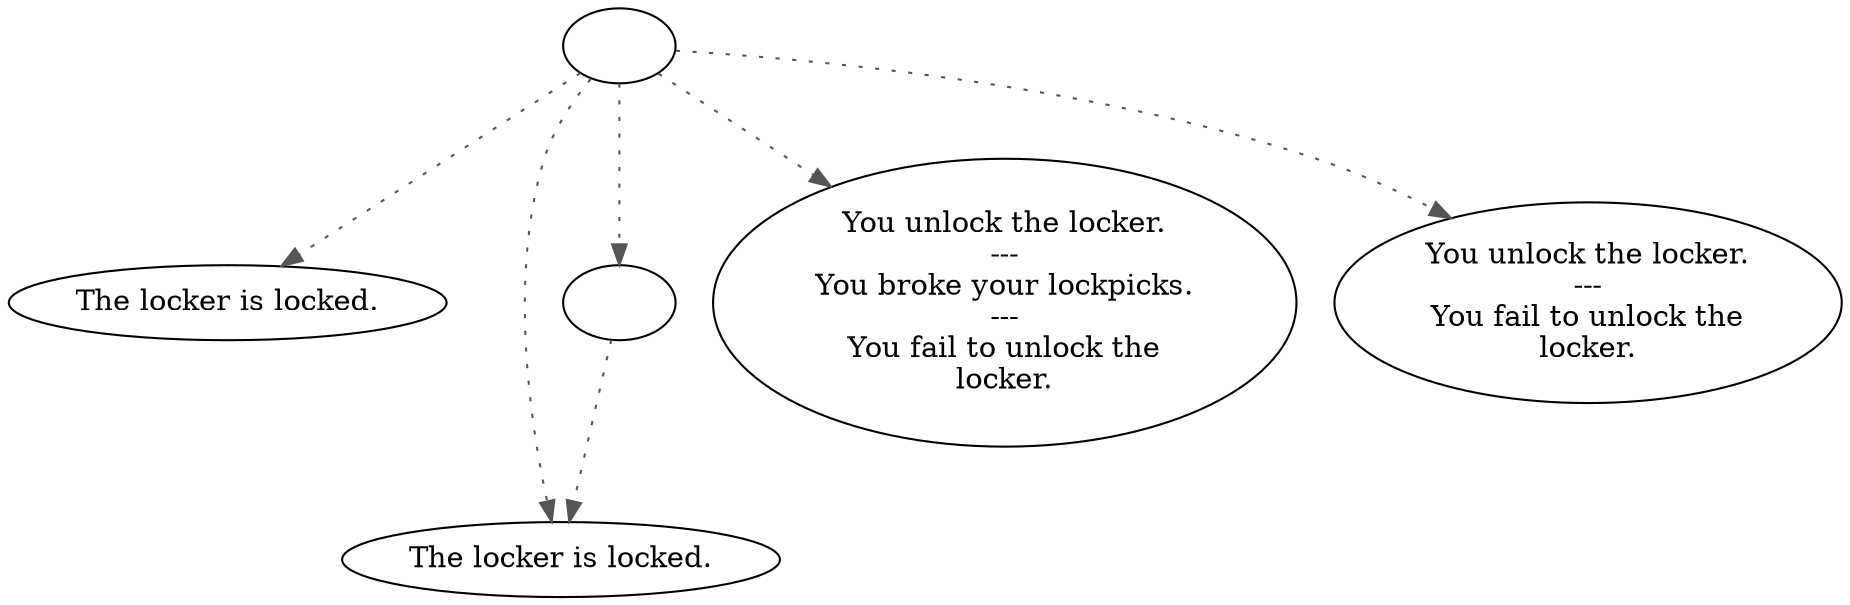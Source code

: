 digraph LOCKER {
  "start" [style=filled       fillcolor="#FFFFFF"       color="#000000"]
  "start" -> "look_at_p_proc" [style=dotted color="#555555"]
  "start" -> "use_p_proc" [style=dotted color="#555555"]
  "start" -> "pickup_p_proc" [style=dotted color="#555555"]
  "start" -> "use_obj_on_p_proc" [style=dotted color="#555555"]
  "start" -> "use_skill_on_p_proc" [style=dotted color="#555555"]
  "start" [label=""]
  "use_p_proc" [style=filled       fillcolor="#FFFFFF"       color="#000000"]
  "use_p_proc" [label="The locker is locked."]
  "pickup_p_proc" [style=filled       fillcolor="#FFFFFF"       color="#000000"]
  "pickup_p_proc" -> "use_p_proc" [style=dotted color="#555555"]
  "pickup_p_proc" [label=""]
  "use_skill_on_p_proc" [style=filled       fillcolor="#FFFFFF"       color="#000000"]
  "use_skill_on_p_proc" [label="You unlock the locker.\n---\nYou fail to unlock the\nlocker."]
  "use_obj_on_p_proc" [style=filled       fillcolor="#FFFFFF"       color="#000000"]
  "use_obj_on_p_proc" [label="You unlock the locker.\n---\nYou broke your lockpicks.\n---\nYou fail to unlock the\nlocker."]
  "look_at_p_proc" [style=filled       fillcolor="#FFFFFF"       color="#000000"]
  "look_at_p_proc" [label="The locker is locked."]
}